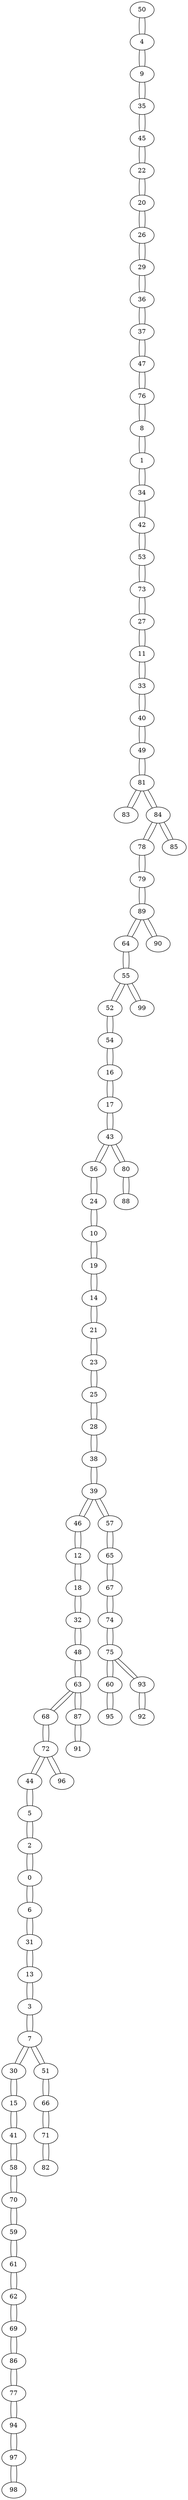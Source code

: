 graph {
50 -- 4
4 -- 50
4 -- 9
9 -- 4
9 -- 35
35 -- 9
35 -- 45
45 -- 35
45 -- 22
22 -- 45
22 -- 20
20 -- 22
20 -- 26
26 -- 20
26 -- 29
29 -- 26
29 -- 36
36 -- 29
36 -- 37
37 -- 36
37 -- 47
47 -- 37
47 -- 76
76 -- 47
76 -- 8
8 -- 76
8 -- 1
1 -- 8
1 -- 34
34 -- 1
34 -- 42
42 -- 34
42 -- 53
53 -- 42
53 -- 73
73 -- 53
73 -- 27
27 -- 73
27 -- 11
11 -- 27
11 -- 33
33 -- 11
33 -- 40
40 -- 33
40 -- 49
49 -- 40
49 -- 81
81 -- 49
81 -- 83
81 -- 84
83 -- 81
84 -- 81
84 -- 78
84 -- 85
78 -- 84
78 -- 79
79 -- 78
79 -- 89
89 -- 79
89 -- 64
89 -- 90
64 -- 89
64 -- 55
55 -- 64
55 -- 52
55 -- 99
52 -- 55
52 -- 54
54 -- 52
54 -- 16
16 -- 54
16 -- 17
17 -- 16
17 -- 43
43 -- 17
43 -- 56
43 -- 80
56 -- 43
56 -- 24
24 -- 56
24 -- 10
10 -- 24
10 -- 19
19 -- 10
19 -- 14
14 -- 19
14 -- 21
21 -- 14
21 -- 23
23 -- 21
23 -- 25
25 -- 23
25 -- 28
28 -- 25
28 -- 38
38 -- 28
38 -- 39
39 -- 38
39 -- 46
39 -- 57
46 -- 39
46 -- 12
12 -- 46
12 -- 18
18 -- 12
18 -- 32
32 -- 18
32 -- 48
48 -- 32
48 -- 63
63 -- 48
63 -- 68
63 -- 87
68 -- 63
68 -- 72
72 -- 68
72 -- 44
72 -- 96
44 -- 72
44 -- 5
5 -- 44
5 -- 2
2 -- 5
2 -- 0
0 -- 2
0 -- 6
6 -- 0
6 -- 31
31 -- 6
31 -- 13
13 -- 31
13 -- 3
3 -- 13
3 -- 7
7 -- 3
7 -- 30
7 -- 51
30 -- 7
30 -- 15
15 -- 30
15 -- 41
41 -- 15
41 -- 58
58 -- 41
58 -- 70
70 -- 58
70 -- 59
59 -- 70
59 -- 61
61 -- 59
61 -- 62
62 -- 61
62 -- 69
69 -- 62
69 -- 86
86 -- 69
86 -- 77
77 -- 86
77 -- 94
94 -- 77
94 -- 97
97 -- 94
97 -- 98
98 -- 97
51 -- 7
51 -- 66
66 -- 51
66 -- 71
71 -- 66
71 -- 82
82 -- 71
96 -- 72
87 -- 63
87 -- 91
91 -- 87
57 -- 39
57 -- 65
65 -- 57
65 -- 67
67 -- 65
67 -- 74
74 -- 67
74 -- 75
75 -- 74
75 -- 60
75 -- 93
60 -- 75
60 -- 95
95 -- 60
93 -- 75
93 -- 92
92 -- 93
80 -- 43
80 -- 88
88 -- 80
99 -- 55
90 -- 89
85 -- 84
}
